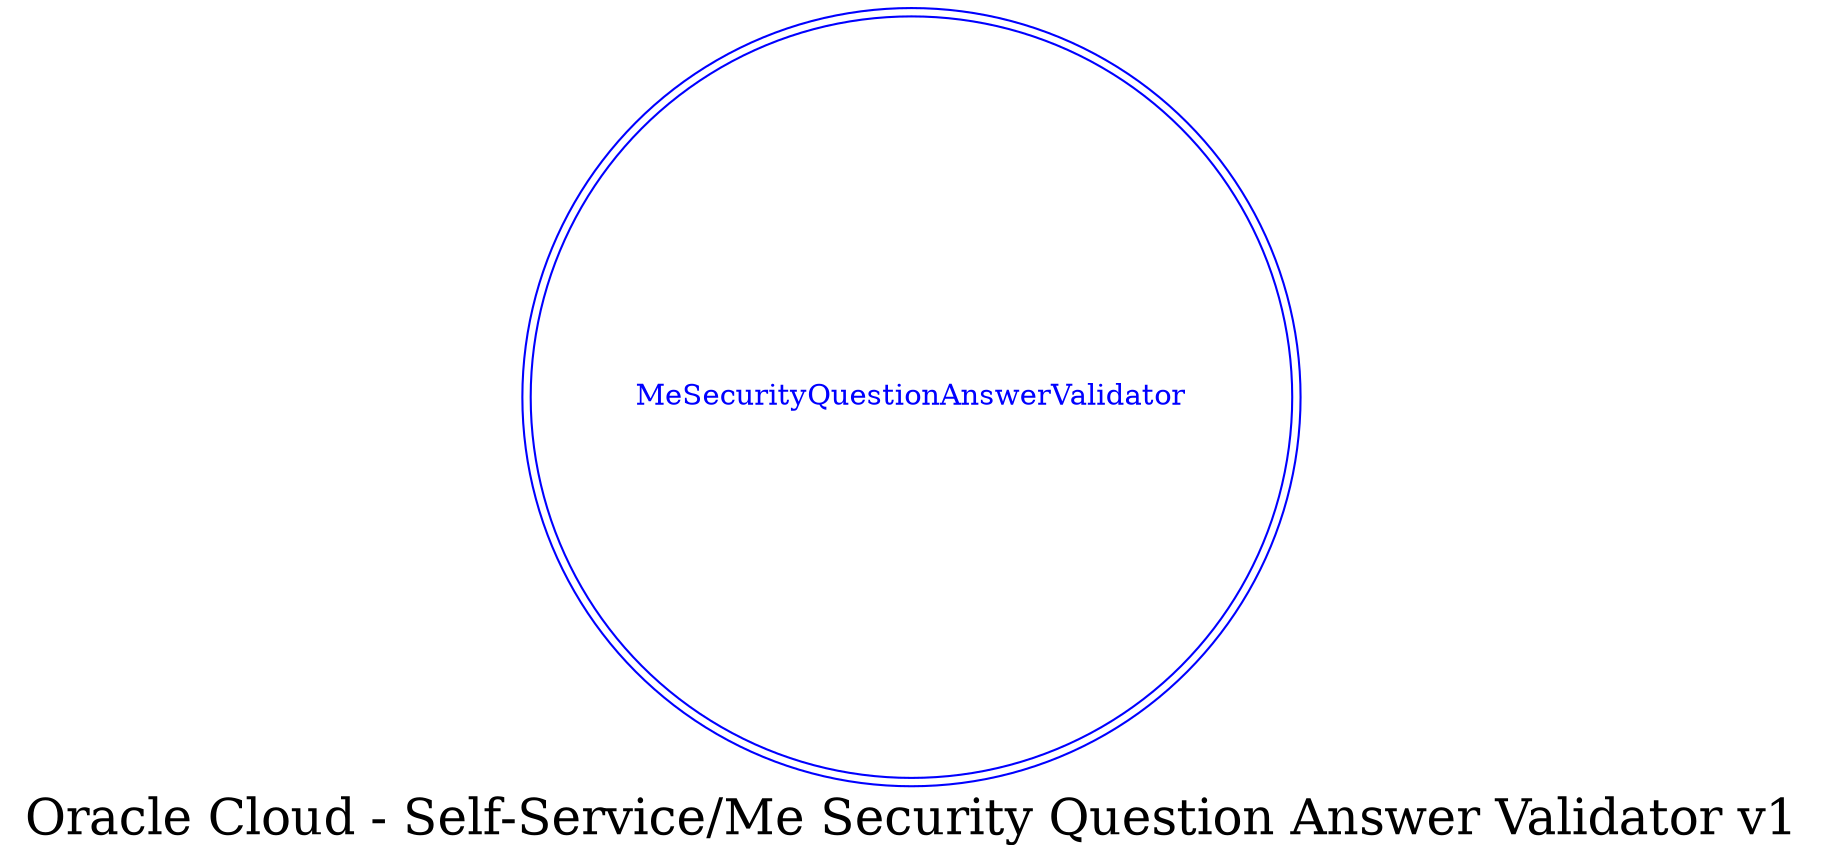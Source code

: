 digraph LexiconGraph {
graph[label="Oracle Cloud - Self-Service/Me Security Question Answer Validator v1", fontsize=24]
splines=true
"MeSecurityQuestionAnswerValidator" [color=blue, fontcolor=blue, shape=doublecircle]
}
